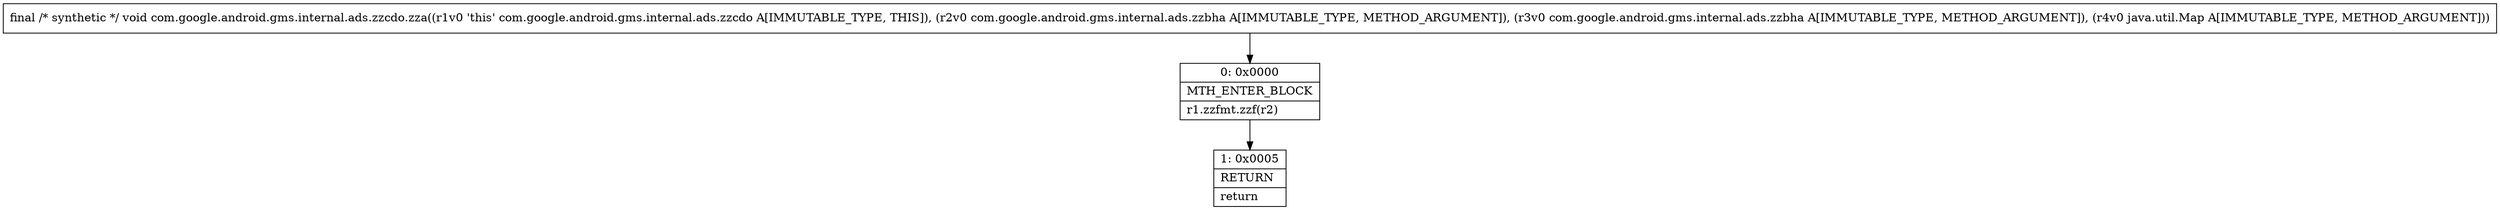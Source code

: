 digraph "CFG forcom.google.android.gms.internal.ads.zzcdo.zza(Lcom\/google\/android\/gms\/internal\/ads\/zzbha;Lcom\/google\/android\/gms\/internal\/ads\/zzbha;Ljava\/util\/Map;)V" {
Node_0 [shape=record,label="{0\:\ 0x0000|MTH_ENTER_BLOCK\l|r1.zzfmt.zzf(r2)\l}"];
Node_1 [shape=record,label="{1\:\ 0x0005|RETURN\l|return\l}"];
MethodNode[shape=record,label="{final \/* synthetic *\/ void com.google.android.gms.internal.ads.zzcdo.zza((r1v0 'this' com.google.android.gms.internal.ads.zzcdo A[IMMUTABLE_TYPE, THIS]), (r2v0 com.google.android.gms.internal.ads.zzbha A[IMMUTABLE_TYPE, METHOD_ARGUMENT]), (r3v0 com.google.android.gms.internal.ads.zzbha A[IMMUTABLE_TYPE, METHOD_ARGUMENT]), (r4v0 java.util.Map A[IMMUTABLE_TYPE, METHOD_ARGUMENT])) }"];
MethodNode -> Node_0;
Node_0 -> Node_1;
}

